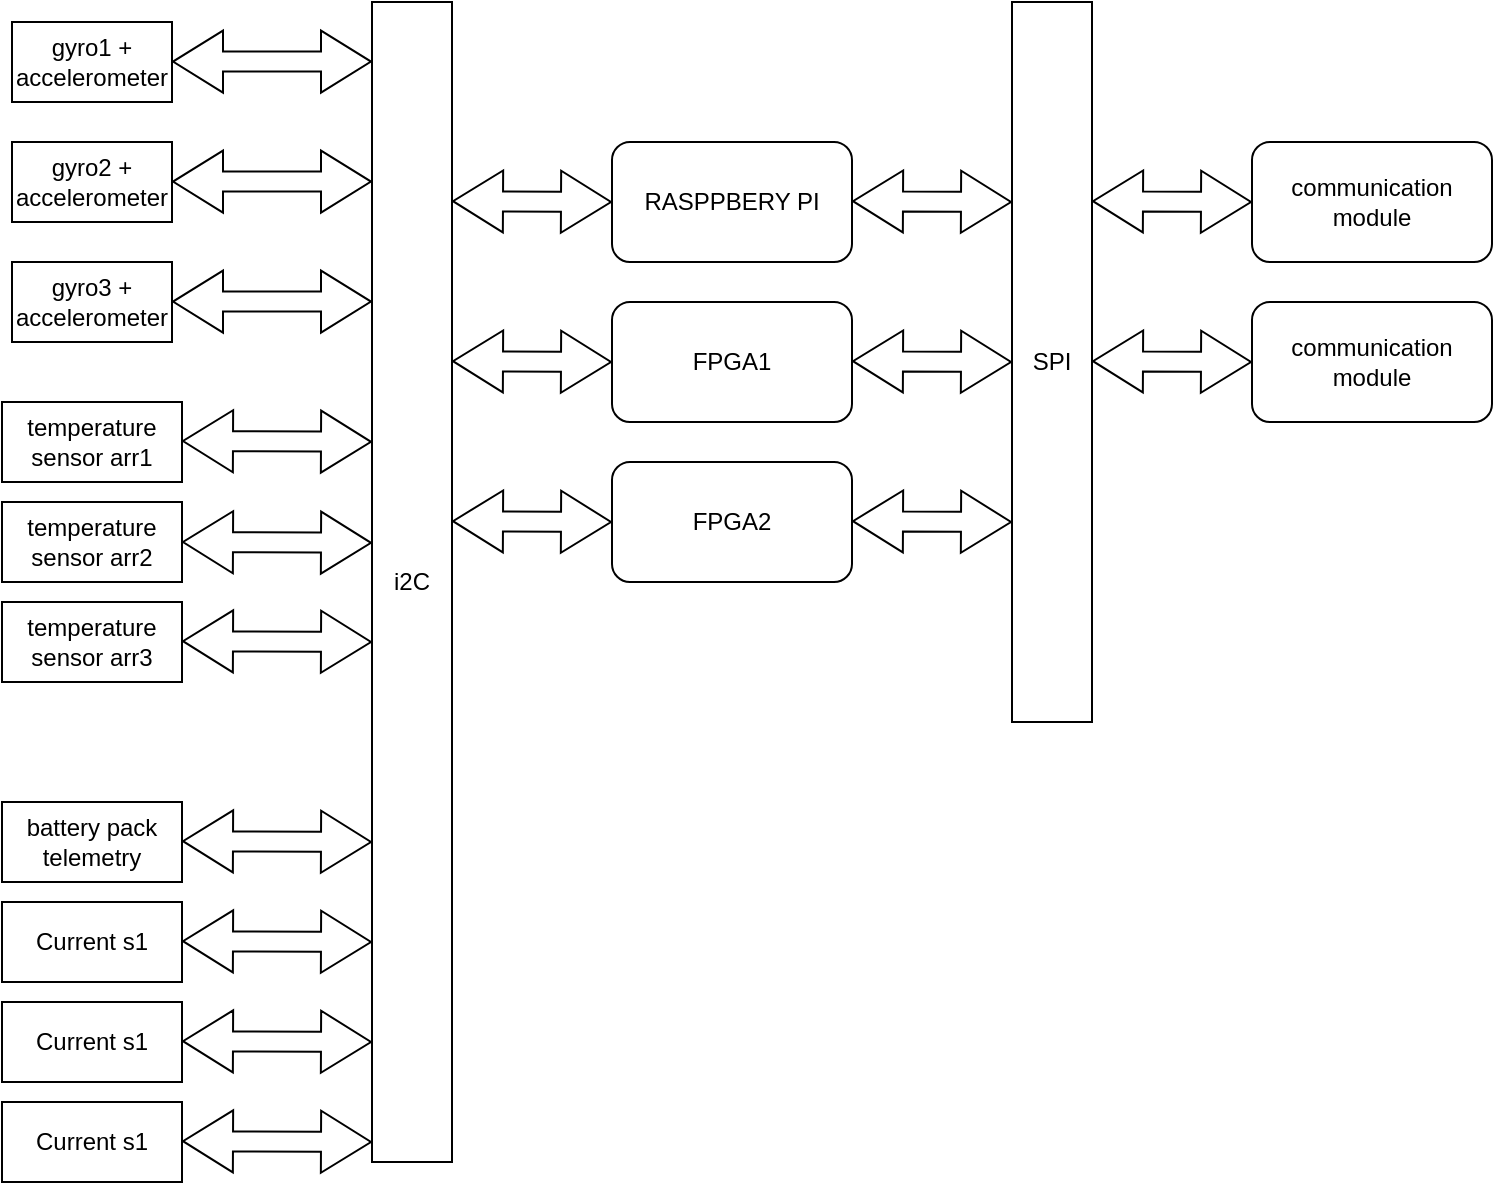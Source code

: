 <mxfile version="25.0.3">
  <diagram name="Page-1" id="RgsOiy6VhzIWIKNN69uy">
    <mxGraphModel dx="1434" dy="780" grid="1" gridSize="10" guides="1" tooltips="1" connect="1" arrows="1" fold="1" page="1" pageScale="1" pageWidth="850" pageHeight="1100" math="0" shadow="0">
      <root>
        <mxCell id="0" />
        <mxCell id="1" parent="0" />
        <mxCell id="3g9hL4zO1QJavvc6NQ8i-23" value="gyro1 + accelerometer" style="rounded=0;whiteSpace=wrap;html=1;" parent="1" vertex="1">
          <mxGeometry x="140" y="170" width="80" height="40" as="geometry" />
        </mxCell>
        <mxCell id="3g9hL4zO1QJavvc6NQ8i-24" value="gyro3 + accelerometer" style="rounded=0;whiteSpace=wrap;html=1;" parent="1" vertex="1">
          <mxGeometry x="140" y="290" width="80" height="40" as="geometry" />
        </mxCell>
        <mxCell id="3g9hL4zO1QJavvc6NQ8i-25" value="gyro2 + accelerometer" style="rounded=0;whiteSpace=wrap;html=1;" parent="1" vertex="1">
          <mxGeometry x="140" y="230" width="80" height="40" as="geometry" />
        </mxCell>
        <mxCell id="kGwRKR69fYMeHzXX2zg8-1" value="i2C" style="rounded=0;whiteSpace=wrap;html=1;" parent="1" vertex="1">
          <mxGeometry x="320" y="160" width="40" height="580" as="geometry" />
        </mxCell>
        <mxCell id="kGwRKR69fYMeHzXX2zg8-20" value="" style="shape=flexArrow;endArrow=classic;startArrow=classic;html=1;rounded=0;fontSize=12;startSize=8;endSize=8;curved=1;exitX=1;exitY=0.5;exitDx=0;exitDy=0;" parent="1" edge="1">
          <mxGeometry width="100" height="100" relative="1" as="geometry">
            <mxPoint x="220" y="309.8" as="sourcePoint" />
            <mxPoint x="320" y="309.8" as="targetPoint" />
          </mxGeometry>
        </mxCell>
        <mxCell id="kGwRKR69fYMeHzXX2zg8-21" value="" style="shape=flexArrow;endArrow=classic;startArrow=classic;html=1;rounded=0;fontSize=12;startSize=8;endSize=8;curved=1;exitX=1;exitY=0.5;exitDx=0;exitDy=0;" parent="1" edge="1">
          <mxGeometry width="100" height="100" relative="1" as="geometry">
            <mxPoint x="220" y="249.8" as="sourcePoint" />
            <mxPoint x="320" y="249.8" as="targetPoint" />
          </mxGeometry>
        </mxCell>
        <mxCell id="kGwRKR69fYMeHzXX2zg8-22" value="" style="shape=flexArrow;endArrow=classic;startArrow=classic;html=1;rounded=0;fontSize=12;startSize=8;endSize=8;curved=1;exitX=1;exitY=0.5;exitDx=0;exitDy=0;" parent="1" edge="1">
          <mxGeometry width="100" height="100" relative="1" as="geometry">
            <mxPoint x="220" y="189.8" as="sourcePoint" />
            <mxPoint x="320" y="189.8" as="targetPoint" />
          </mxGeometry>
        </mxCell>
        <mxCell id="kGwRKR69fYMeHzXX2zg8-23" value="RASPPBERY PI" style="rounded=1;whiteSpace=wrap;html=1;" parent="1" vertex="1">
          <mxGeometry x="440" y="230" width="120" height="60" as="geometry" />
        </mxCell>
        <mxCell id="kGwRKR69fYMeHzXX2zg8-24" value="FPGA2" style="rounded=1;whiteSpace=wrap;html=1;" parent="1" vertex="1">
          <mxGeometry x="440" y="390" width="120" height="60" as="geometry" />
        </mxCell>
        <mxCell id="kGwRKR69fYMeHzXX2zg8-25" value="FPGA1" style="rounded=1;whiteSpace=wrap;html=1;" parent="1" vertex="1">
          <mxGeometry x="440" y="310" width="120" height="60" as="geometry" />
        </mxCell>
        <mxCell id="kGwRKR69fYMeHzXX2zg8-28" value="" style="shape=flexArrow;endArrow=classic;startArrow=classic;html=1;rounded=0;fontSize=12;startSize=8;endSize=8;curved=1;exitX=1;exitY=0.5;exitDx=0;exitDy=0;" parent="1" edge="1">
          <mxGeometry width="100" height="100" relative="1" as="geometry">
            <mxPoint x="360" y="259.58" as="sourcePoint" />
            <mxPoint x="440" y="260" as="targetPoint" />
          </mxGeometry>
        </mxCell>
        <mxCell id="kGwRKR69fYMeHzXX2zg8-30" value="" style="shape=flexArrow;endArrow=classic;startArrow=classic;html=1;rounded=0;fontSize=12;startSize=8;endSize=8;curved=1;exitX=1;exitY=0.5;exitDx=0;exitDy=0;" parent="1" edge="1">
          <mxGeometry width="100" height="100" relative="1" as="geometry">
            <mxPoint x="360" y="339.58" as="sourcePoint" />
            <mxPoint x="440" y="340" as="targetPoint" />
          </mxGeometry>
        </mxCell>
        <mxCell id="kGwRKR69fYMeHzXX2zg8-31" value="" style="shape=flexArrow;endArrow=classic;startArrow=classic;html=1;rounded=0;fontSize=12;startSize=8;endSize=8;curved=1;exitX=1;exitY=0.5;exitDx=0;exitDy=0;" parent="1" edge="1">
          <mxGeometry width="100" height="100" relative="1" as="geometry">
            <mxPoint x="360" y="419.58" as="sourcePoint" />
            <mxPoint x="440" y="420" as="targetPoint" />
          </mxGeometry>
        </mxCell>
        <mxCell id="kGwRKR69fYMeHzXX2zg8-32" value="SPI" style="rounded=0;whiteSpace=wrap;html=1;" parent="1" vertex="1">
          <mxGeometry x="640" y="160" width="40" height="360" as="geometry" />
        </mxCell>
        <mxCell id="kGwRKR69fYMeHzXX2zg8-39" value="temperature&lt;div&gt;sensor arr1&lt;/div&gt;" style="rounded=0;whiteSpace=wrap;html=1;" parent="1" vertex="1">
          <mxGeometry x="135" y="360" width="90" height="40" as="geometry" />
        </mxCell>
        <mxCell id="kGwRKR69fYMeHzXX2zg8-40" value="temperature&lt;div&gt;sensor arr2&lt;/div&gt;" style="rounded=0;whiteSpace=wrap;html=1;" parent="1" vertex="1">
          <mxGeometry x="135" y="410" width="90" height="40" as="geometry" />
        </mxCell>
        <mxCell id="kGwRKR69fYMeHzXX2zg8-41" value="temperature&lt;div&gt;sensor arr3&lt;/div&gt;" style="rounded=0;whiteSpace=wrap;html=1;" parent="1" vertex="1">
          <mxGeometry x="135" y="460" width="90" height="40" as="geometry" />
        </mxCell>
        <mxCell id="kGwRKR69fYMeHzXX2zg8-42" value="" style="shape=flexArrow;endArrow=classic;startArrow=classic;html=1;rounded=0;fontSize=12;startSize=8;endSize=8;curved=1;exitX=1;exitY=0.5;exitDx=0;exitDy=0;" parent="1" edge="1">
          <mxGeometry width="100" height="100" relative="1" as="geometry">
            <mxPoint x="225" y="379.5" as="sourcePoint" />
            <mxPoint x="320" y="379.92" as="targetPoint" />
          </mxGeometry>
        </mxCell>
        <mxCell id="kGwRKR69fYMeHzXX2zg8-45" value="" style="shape=flexArrow;endArrow=classic;startArrow=classic;html=1;rounded=0;fontSize=12;startSize=8;endSize=8;curved=1;exitX=1;exitY=0.5;exitDx=0;exitDy=0;" parent="1" edge="1">
          <mxGeometry width="100" height="100" relative="1" as="geometry">
            <mxPoint x="225" y="430" as="sourcePoint" />
            <mxPoint x="320" y="430.42" as="targetPoint" />
          </mxGeometry>
        </mxCell>
        <mxCell id="kGwRKR69fYMeHzXX2zg8-46" value="" style="shape=flexArrow;endArrow=classic;startArrow=classic;html=1;rounded=0;fontSize=12;startSize=8;endSize=8;curved=1;exitX=1;exitY=0.5;exitDx=0;exitDy=0;" parent="1" edge="1">
          <mxGeometry width="100" height="100" relative="1" as="geometry">
            <mxPoint x="225" y="479.58" as="sourcePoint" />
            <mxPoint x="320" y="480" as="targetPoint" />
          </mxGeometry>
        </mxCell>
        <mxCell id="kGwRKR69fYMeHzXX2zg8-48" value="battery pack&lt;div&gt;telemetry&lt;/div&gt;" style="rounded=0;whiteSpace=wrap;html=1;" parent="1" vertex="1">
          <mxGeometry x="135" y="560" width="90" height="40" as="geometry" />
        </mxCell>
        <mxCell id="kGwRKR69fYMeHzXX2zg8-49" value="" style="shape=flexArrow;endArrow=classic;startArrow=classic;html=1;rounded=0;fontSize=12;startSize=8;endSize=8;curved=1;exitX=1;exitY=0.5;exitDx=0;exitDy=0;" parent="1" edge="1">
          <mxGeometry width="100" height="100" relative="1" as="geometry">
            <mxPoint x="225" y="579.58" as="sourcePoint" />
            <mxPoint x="320" y="580" as="targetPoint" />
          </mxGeometry>
        </mxCell>
        <mxCell id="kGwRKR69fYMeHzXX2zg8-52" value="" style="shape=flexArrow;endArrow=classic;startArrow=classic;html=1;rounded=0;fontSize=12;startSize=8;endSize=8;curved=1;exitX=1;exitY=0.5;exitDx=0;exitDy=0;" parent="1" edge="1">
          <mxGeometry width="100" height="100" relative="1" as="geometry">
            <mxPoint x="560" y="259.58" as="sourcePoint" />
            <mxPoint x="640" y="260" as="targetPoint" />
          </mxGeometry>
        </mxCell>
        <mxCell id="kGwRKR69fYMeHzXX2zg8-53" value="" style="shape=flexArrow;endArrow=classic;startArrow=classic;html=1;rounded=0;fontSize=12;startSize=8;endSize=8;curved=1;exitX=1;exitY=0.5;exitDx=0;exitDy=0;" parent="1" edge="1">
          <mxGeometry width="100" height="100" relative="1" as="geometry">
            <mxPoint x="560" y="339.58" as="sourcePoint" />
            <mxPoint x="640" y="340" as="targetPoint" />
          </mxGeometry>
        </mxCell>
        <mxCell id="kGwRKR69fYMeHzXX2zg8-54" value="" style="shape=flexArrow;endArrow=classic;startArrow=classic;html=1;rounded=0;fontSize=12;startSize=8;endSize=8;curved=1;exitX=1;exitY=0.5;exitDx=0;exitDy=0;" parent="1" edge="1">
          <mxGeometry width="100" height="100" relative="1" as="geometry">
            <mxPoint x="560" y="419.58" as="sourcePoint" />
            <mxPoint x="640" y="420" as="targetPoint" />
          </mxGeometry>
        </mxCell>
        <mxCell id="10sKozTnk7IepkOuEWhO-2" value="Current s1" style="rounded=0;whiteSpace=wrap;html=1;" parent="1" vertex="1">
          <mxGeometry x="135" y="610" width="90" height="40" as="geometry" />
        </mxCell>
        <mxCell id="10sKozTnk7IepkOuEWhO-3" value="" style="shape=flexArrow;endArrow=classic;startArrow=classic;html=1;rounded=0;fontSize=12;startSize=8;endSize=8;curved=1;exitX=1;exitY=0.5;exitDx=0;exitDy=0;" parent="1" edge="1">
          <mxGeometry width="100" height="100" relative="1" as="geometry">
            <mxPoint x="225" y="629.58" as="sourcePoint" />
            <mxPoint x="320" y="630" as="targetPoint" />
          </mxGeometry>
        </mxCell>
        <mxCell id="10sKozTnk7IepkOuEWhO-4" value="Current s1" style="rounded=0;whiteSpace=wrap;html=1;" parent="1" vertex="1">
          <mxGeometry x="135" y="660" width="90" height="40" as="geometry" />
        </mxCell>
        <mxCell id="10sKozTnk7IepkOuEWhO-5" value="" style="shape=flexArrow;endArrow=classic;startArrow=classic;html=1;rounded=0;fontSize=12;startSize=8;endSize=8;curved=1;exitX=1;exitY=0.5;exitDx=0;exitDy=0;" parent="1" edge="1">
          <mxGeometry width="100" height="100" relative="1" as="geometry">
            <mxPoint x="225" y="679.58" as="sourcePoint" />
            <mxPoint x="320" y="680" as="targetPoint" />
          </mxGeometry>
        </mxCell>
        <mxCell id="10sKozTnk7IepkOuEWhO-6" value="Current s1" style="rounded=0;whiteSpace=wrap;html=1;" parent="1" vertex="1">
          <mxGeometry x="135" y="710" width="90" height="40" as="geometry" />
        </mxCell>
        <mxCell id="10sKozTnk7IepkOuEWhO-7" value="" style="shape=flexArrow;endArrow=classic;startArrow=classic;html=1;rounded=0;fontSize=12;startSize=8;endSize=8;curved=1;exitX=1;exitY=0.5;exitDx=0;exitDy=0;" parent="1" edge="1">
          <mxGeometry width="100" height="100" relative="1" as="geometry">
            <mxPoint x="225" y="729.58" as="sourcePoint" />
            <mxPoint x="320" y="730" as="targetPoint" />
          </mxGeometry>
        </mxCell>
        <mxCell id="_dgU9nHRMIjRJsDMX4W9-2" value="communication&lt;div&gt;module&lt;/div&gt;" style="rounded=1;whiteSpace=wrap;html=1;" vertex="1" parent="1">
          <mxGeometry x="760" y="230" width="120" height="60" as="geometry" />
        </mxCell>
        <mxCell id="_dgU9nHRMIjRJsDMX4W9-3" value="" style="shape=flexArrow;endArrow=classic;startArrow=classic;html=1;rounded=0;fontSize=12;startSize=8;endSize=8;curved=1;exitX=1;exitY=0.5;exitDx=0;exitDy=0;" edge="1" parent="1">
          <mxGeometry width="100" height="100" relative="1" as="geometry">
            <mxPoint x="680" y="259.58" as="sourcePoint" />
            <mxPoint x="760" y="260" as="targetPoint" />
          </mxGeometry>
        </mxCell>
        <mxCell id="_dgU9nHRMIjRJsDMX4W9-4" value="communication&lt;div&gt;module&lt;/div&gt;" style="rounded=1;whiteSpace=wrap;html=1;" vertex="1" parent="1">
          <mxGeometry x="760" y="310" width="120" height="60" as="geometry" />
        </mxCell>
        <mxCell id="_dgU9nHRMIjRJsDMX4W9-5" value="" style="shape=flexArrow;endArrow=classic;startArrow=classic;html=1;rounded=0;fontSize=12;startSize=8;endSize=8;curved=1;exitX=1;exitY=0.5;exitDx=0;exitDy=0;" edge="1" parent="1">
          <mxGeometry width="100" height="100" relative="1" as="geometry">
            <mxPoint x="680" y="339.58" as="sourcePoint" />
            <mxPoint x="760" y="340" as="targetPoint" />
          </mxGeometry>
        </mxCell>
      </root>
    </mxGraphModel>
  </diagram>
</mxfile>
